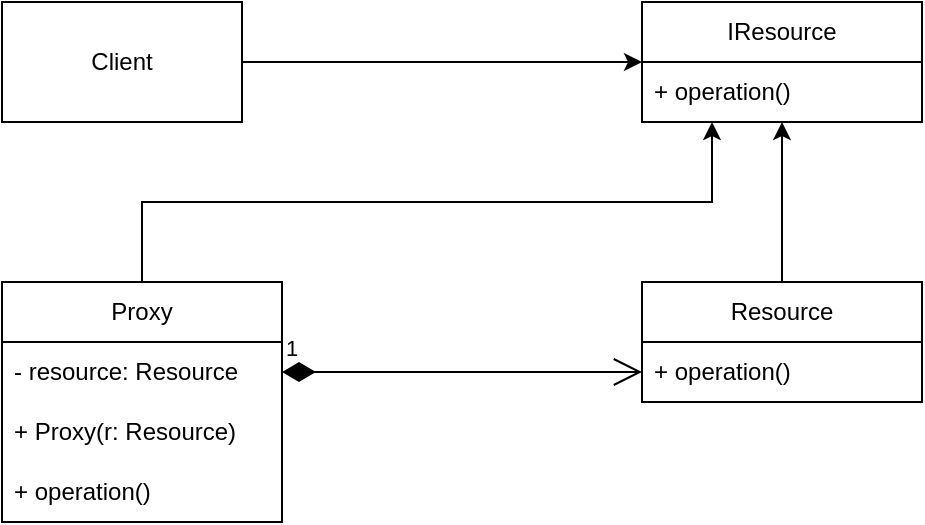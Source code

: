 <mxfile version="21.3.6" type="github">
  <diagram id="C5RBs43oDa-KdzZeNtuy" name="Page-1">
    <mxGraphModel dx="792" dy="1151" grid="1" gridSize="10" guides="1" tooltips="1" connect="1" arrows="1" fold="1" page="1" pageScale="1" pageWidth="827" pageHeight="1169" math="0" shadow="0">
      <root>
        <mxCell id="WIyWlLk6GJQsqaUBKTNV-0" />
        <mxCell id="WIyWlLk6GJQsqaUBKTNV-1" parent="WIyWlLk6GJQsqaUBKTNV-0" />
        <mxCell id="Twzzcm5qBJ1oonKSL8Q_-45" style="edgeStyle=orthogonalEdgeStyle;rounded=0;orthogonalLoop=1;jettySize=auto;html=1;exitX=1;exitY=0.5;exitDx=0;exitDy=0;" edge="1" parent="WIyWlLk6GJQsqaUBKTNV-1" source="Twzzcm5qBJ1oonKSL8Q_-6" target="Twzzcm5qBJ1oonKSL8Q_-39">
          <mxGeometry relative="1" as="geometry" />
        </mxCell>
        <mxCell id="Twzzcm5qBJ1oonKSL8Q_-6" value="Client" style="rounded=0;whiteSpace=wrap;html=1;" vertex="1" parent="WIyWlLk6GJQsqaUBKTNV-1">
          <mxGeometry x="120" y="150" width="120" height="60" as="geometry" />
        </mxCell>
        <mxCell id="Twzzcm5qBJ1oonKSL8Q_-44" style="edgeStyle=orthogonalEdgeStyle;rounded=0;orthogonalLoop=1;jettySize=auto;html=1;exitX=0.5;exitY=0;exitDx=0;exitDy=0;entryX=0.25;entryY=1;entryDx=0;entryDy=0;" edge="1" parent="WIyWlLk6GJQsqaUBKTNV-1" source="Twzzcm5qBJ1oonKSL8Q_-8" target="Twzzcm5qBJ1oonKSL8Q_-39">
          <mxGeometry relative="1" as="geometry" />
        </mxCell>
        <mxCell id="Twzzcm5qBJ1oonKSL8Q_-8" value="Proxy" style="swimlane;fontStyle=0;childLayout=stackLayout;horizontal=1;startSize=30;horizontalStack=0;resizeParent=1;resizeParentMax=0;resizeLast=0;collapsible=1;marginBottom=0;whiteSpace=wrap;html=1;" vertex="1" parent="WIyWlLk6GJQsqaUBKTNV-1">
          <mxGeometry x="120" y="290" width="140" height="120" as="geometry" />
        </mxCell>
        <mxCell id="Twzzcm5qBJ1oonKSL8Q_-9" value="&lt;div&gt;- resource: Resource&lt;/div&gt;" style="text;strokeColor=none;fillColor=none;align=left;verticalAlign=middle;spacingLeft=4;spacingRight=4;overflow=hidden;points=[[0,0.5],[1,0.5]];portConstraint=eastwest;rotatable=0;whiteSpace=wrap;html=1;" vertex="1" parent="Twzzcm5qBJ1oonKSL8Q_-8">
          <mxGeometry y="30" width="140" height="30" as="geometry" />
        </mxCell>
        <mxCell id="Twzzcm5qBJ1oonKSL8Q_-29" value="+ Proxy(r: Resource)" style="text;strokeColor=none;fillColor=none;align=left;verticalAlign=middle;spacingLeft=4;spacingRight=4;overflow=hidden;points=[[0,0.5],[1,0.5]];portConstraint=eastwest;rotatable=0;whiteSpace=wrap;html=1;" vertex="1" parent="Twzzcm5qBJ1oonKSL8Q_-8">
          <mxGeometry y="60" width="140" height="30" as="geometry" />
        </mxCell>
        <mxCell id="Twzzcm5qBJ1oonKSL8Q_-28" value="&lt;div&gt;+ operation()&lt;/div&gt;" style="text;strokeColor=none;fillColor=none;align=left;verticalAlign=middle;spacingLeft=4;spacingRight=4;overflow=hidden;points=[[0,0.5],[1,0.5]];portConstraint=eastwest;rotatable=0;whiteSpace=wrap;html=1;" vertex="1" parent="Twzzcm5qBJ1oonKSL8Q_-8">
          <mxGeometry y="90" width="140" height="30" as="geometry" />
        </mxCell>
        <mxCell id="Twzzcm5qBJ1oonKSL8Q_-43" style="edgeStyle=orthogonalEdgeStyle;rounded=0;orthogonalLoop=1;jettySize=auto;html=1;exitX=0.5;exitY=0;exitDx=0;exitDy=0;entryX=0.5;entryY=1;entryDx=0;entryDy=0;" edge="1" parent="WIyWlLk6GJQsqaUBKTNV-1" source="Twzzcm5qBJ1oonKSL8Q_-16" target="Twzzcm5qBJ1oonKSL8Q_-39">
          <mxGeometry relative="1" as="geometry" />
        </mxCell>
        <mxCell id="Twzzcm5qBJ1oonKSL8Q_-16" value="Resource" style="swimlane;fontStyle=0;childLayout=stackLayout;horizontal=1;startSize=30;horizontalStack=0;resizeParent=1;resizeParentMax=0;resizeLast=0;collapsible=1;marginBottom=0;whiteSpace=wrap;html=1;" vertex="1" parent="WIyWlLk6GJQsqaUBKTNV-1">
          <mxGeometry x="440" y="290" width="140" height="60" as="geometry" />
        </mxCell>
        <mxCell id="Twzzcm5qBJ1oonKSL8Q_-17" value="+ operation()" style="text;strokeColor=none;fillColor=none;align=left;verticalAlign=middle;spacingLeft=4;spacingRight=4;overflow=hidden;points=[[0,0.5],[1,0.5]];portConstraint=eastwest;rotatable=0;whiteSpace=wrap;html=1;" vertex="1" parent="Twzzcm5qBJ1oonKSL8Q_-16">
          <mxGeometry y="30" width="140" height="30" as="geometry" />
        </mxCell>
        <mxCell id="Twzzcm5qBJ1oonKSL8Q_-39" value="IResource" style="swimlane;fontStyle=0;childLayout=stackLayout;horizontal=1;startSize=30;horizontalStack=0;resizeParent=1;resizeParentMax=0;resizeLast=0;collapsible=1;marginBottom=0;whiteSpace=wrap;html=1;" vertex="1" parent="WIyWlLk6GJQsqaUBKTNV-1">
          <mxGeometry x="440" y="150" width="140" height="60" as="geometry" />
        </mxCell>
        <mxCell id="Twzzcm5qBJ1oonKSL8Q_-40" value="+ operation()" style="text;strokeColor=none;fillColor=none;align=left;verticalAlign=middle;spacingLeft=4;spacingRight=4;overflow=hidden;points=[[0,0.5],[1,0.5]];portConstraint=eastwest;rotatable=0;whiteSpace=wrap;html=1;" vertex="1" parent="Twzzcm5qBJ1oonKSL8Q_-39">
          <mxGeometry y="30" width="140" height="30" as="geometry" />
        </mxCell>
        <mxCell id="Twzzcm5qBJ1oonKSL8Q_-46" value="1" style="endArrow=open;html=1;endSize=12;startArrow=diamondThin;startSize=14;startFill=1;edgeStyle=orthogonalEdgeStyle;align=left;verticalAlign=bottom;rounded=0;exitX=1;exitY=0.5;exitDx=0;exitDy=0;entryX=0;entryY=0.5;entryDx=0;entryDy=0;" edge="1" parent="WIyWlLk6GJQsqaUBKTNV-1" source="Twzzcm5qBJ1oonKSL8Q_-9" target="Twzzcm5qBJ1oonKSL8Q_-17">
          <mxGeometry x="-1" y="3" relative="1" as="geometry">
            <mxPoint x="280" y="330" as="sourcePoint" />
            <mxPoint x="440" y="330" as="targetPoint" />
          </mxGeometry>
        </mxCell>
      </root>
    </mxGraphModel>
  </diagram>
</mxfile>
